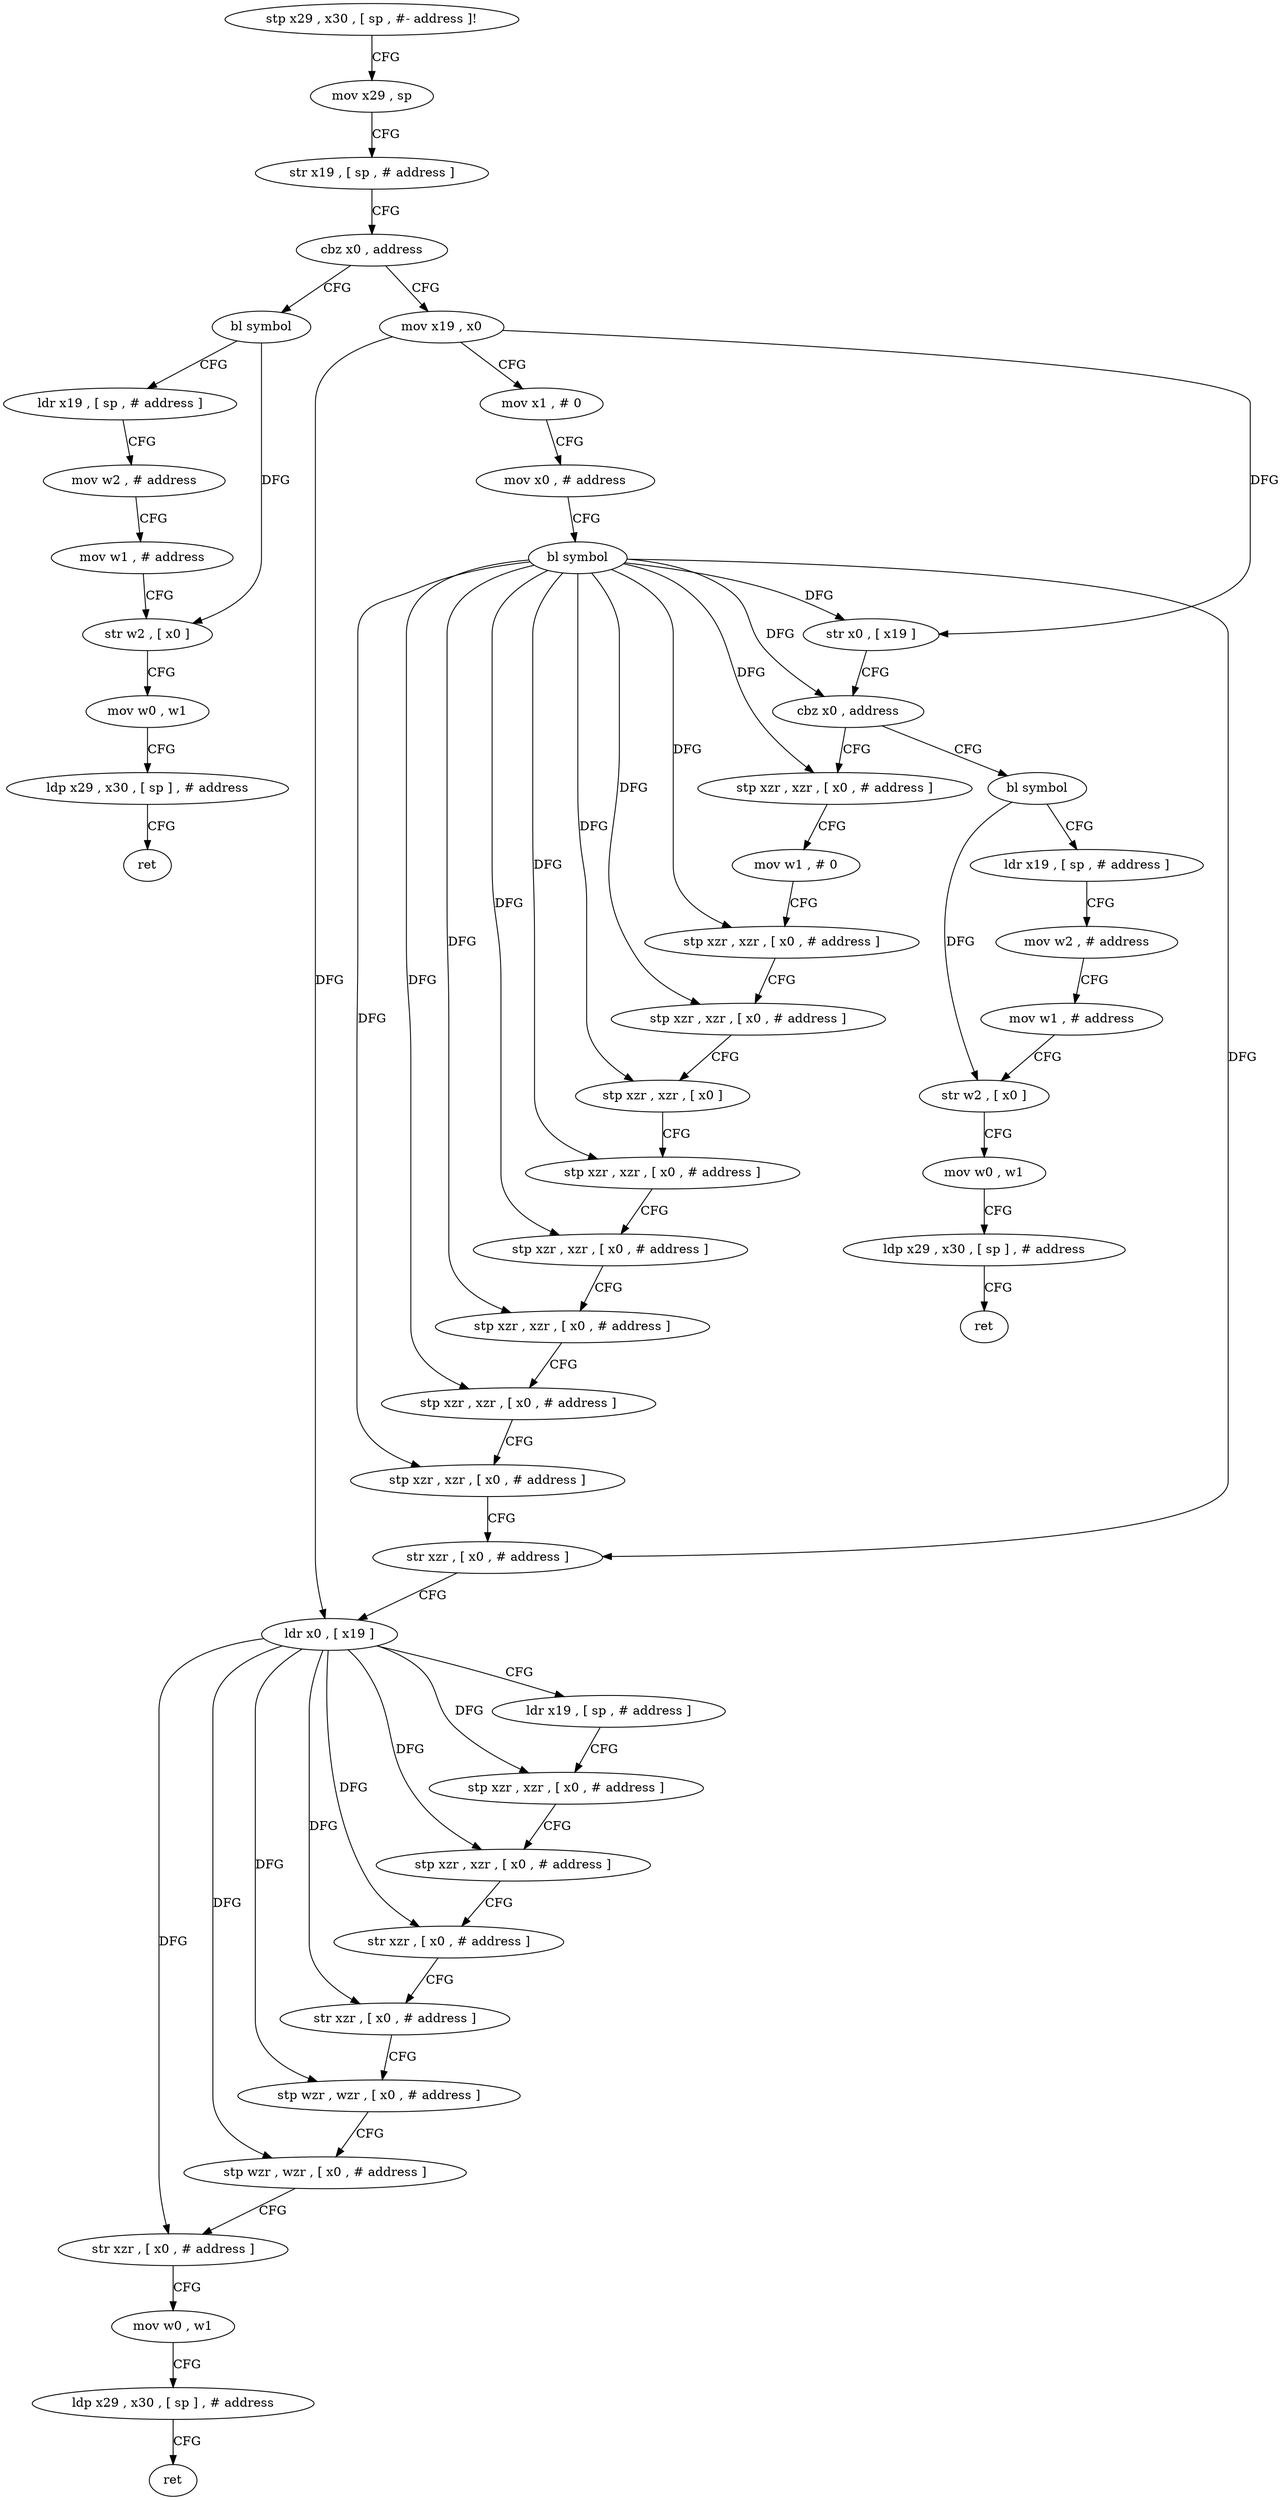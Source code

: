 digraph "func" {
"123984" [label = "stp x29 , x30 , [ sp , #- address ]!" ]
"123988" [label = "mov x29 , sp" ]
"123992" [label = "str x19 , [ sp , # address ]" ]
"123996" [label = "cbz x0 , address" ]
"124120" [label = "bl symbol" ]
"124000" [label = "mov x19 , x0" ]
"124124" [label = "ldr x19 , [ sp , # address ]" ]
"124128" [label = "mov w2 , # address" ]
"124132" [label = "mov w1 , # address" ]
"124136" [label = "str w2 , [ x0 ]" ]
"124140" [label = "mov w0 , w1" ]
"124144" [label = "ldp x29 , x30 , [ sp ] , # address" ]
"124148" [label = "ret" ]
"124004" [label = "mov x1 , # 0" ]
"124008" [label = "mov x0 , # address" ]
"124012" [label = "bl symbol" ]
"124016" [label = "str x0 , [ x19 ]" ]
"124020" [label = "cbz x0 , address" ]
"124152" [label = "bl symbol" ]
"124024" [label = "stp xzr , xzr , [ x0 , # address ]" ]
"124156" [label = "ldr x19 , [ sp , # address ]" ]
"124160" [label = "mov w2 , # address" ]
"124164" [label = "mov w1 , # address" ]
"124168" [label = "str w2 , [ x0 ]" ]
"124172" [label = "mov w0 , w1" ]
"124176" [label = "ldp x29 , x30 , [ sp ] , # address" ]
"124180" [label = "ret" ]
"124028" [label = "mov w1 , # 0" ]
"124032" [label = "stp xzr , xzr , [ x0 , # address ]" ]
"124036" [label = "stp xzr , xzr , [ x0 , # address ]" ]
"124040" [label = "stp xzr , xzr , [ x0 ]" ]
"124044" [label = "stp xzr , xzr , [ x0 , # address ]" ]
"124048" [label = "stp xzr , xzr , [ x0 , # address ]" ]
"124052" [label = "stp xzr , xzr , [ x0 , # address ]" ]
"124056" [label = "stp xzr , xzr , [ x0 , # address ]" ]
"124060" [label = "stp xzr , xzr , [ x0 , # address ]" ]
"124064" [label = "str xzr , [ x0 , # address ]" ]
"124068" [label = "ldr x0 , [ x19 ]" ]
"124072" [label = "ldr x19 , [ sp , # address ]" ]
"124076" [label = "stp xzr , xzr , [ x0 , # address ]" ]
"124080" [label = "stp xzr , xzr , [ x0 , # address ]" ]
"124084" [label = "str xzr , [ x0 , # address ]" ]
"124088" [label = "str xzr , [ x0 , # address ]" ]
"124092" [label = "stp wzr , wzr , [ x0 , # address ]" ]
"124096" [label = "stp wzr , wzr , [ x0 , # address ]" ]
"124100" [label = "str xzr , [ x0 , # address ]" ]
"124104" [label = "mov w0 , w1" ]
"124108" [label = "ldp x29 , x30 , [ sp ] , # address" ]
"124112" [label = "ret" ]
"123984" -> "123988" [ label = "CFG" ]
"123988" -> "123992" [ label = "CFG" ]
"123992" -> "123996" [ label = "CFG" ]
"123996" -> "124120" [ label = "CFG" ]
"123996" -> "124000" [ label = "CFG" ]
"124120" -> "124124" [ label = "CFG" ]
"124120" -> "124136" [ label = "DFG" ]
"124000" -> "124004" [ label = "CFG" ]
"124000" -> "124016" [ label = "DFG" ]
"124000" -> "124068" [ label = "DFG" ]
"124124" -> "124128" [ label = "CFG" ]
"124128" -> "124132" [ label = "CFG" ]
"124132" -> "124136" [ label = "CFG" ]
"124136" -> "124140" [ label = "CFG" ]
"124140" -> "124144" [ label = "CFG" ]
"124144" -> "124148" [ label = "CFG" ]
"124004" -> "124008" [ label = "CFG" ]
"124008" -> "124012" [ label = "CFG" ]
"124012" -> "124016" [ label = "DFG" ]
"124012" -> "124020" [ label = "DFG" ]
"124012" -> "124024" [ label = "DFG" ]
"124012" -> "124032" [ label = "DFG" ]
"124012" -> "124036" [ label = "DFG" ]
"124012" -> "124040" [ label = "DFG" ]
"124012" -> "124044" [ label = "DFG" ]
"124012" -> "124048" [ label = "DFG" ]
"124012" -> "124052" [ label = "DFG" ]
"124012" -> "124056" [ label = "DFG" ]
"124012" -> "124060" [ label = "DFG" ]
"124012" -> "124064" [ label = "DFG" ]
"124016" -> "124020" [ label = "CFG" ]
"124020" -> "124152" [ label = "CFG" ]
"124020" -> "124024" [ label = "CFG" ]
"124152" -> "124156" [ label = "CFG" ]
"124152" -> "124168" [ label = "DFG" ]
"124024" -> "124028" [ label = "CFG" ]
"124156" -> "124160" [ label = "CFG" ]
"124160" -> "124164" [ label = "CFG" ]
"124164" -> "124168" [ label = "CFG" ]
"124168" -> "124172" [ label = "CFG" ]
"124172" -> "124176" [ label = "CFG" ]
"124176" -> "124180" [ label = "CFG" ]
"124028" -> "124032" [ label = "CFG" ]
"124032" -> "124036" [ label = "CFG" ]
"124036" -> "124040" [ label = "CFG" ]
"124040" -> "124044" [ label = "CFG" ]
"124044" -> "124048" [ label = "CFG" ]
"124048" -> "124052" [ label = "CFG" ]
"124052" -> "124056" [ label = "CFG" ]
"124056" -> "124060" [ label = "CFG" ]
"124060" -> "124064" [ label = "CFG" ]
"124064" -> "124068" [ label = "CFG" ]
"124068" -> "124072" [ label = "CFG" ]
"124068" -> "124076" [ label = "DFG" ]
"124068" -> "124080" [ label = "DFG" ]
"124068" -> "124084" [ label = "DFG" ]
"124068" -> "124088" [ label = "DFG" ]
"124068" -> "124092" [ label = "DFG" ]
"124068" -> "124096" [ label = "DFG" ]
"124068" -> "124100" [ label = "DFG" ]
"124072" -> "124076" [ label = "CFG" ]
"124076" -> "124080" [ label = "CFG" ]
"124080" -> "124084" [ label = "CFG" ]
"124084" -> "124088" [ label = "CFG" ]
"124088" -> "124092" [ label = "CFG" ]
"124092" -> "124096" [ label = "CFG" ]
"124096" -> "124100" [ label = "CFG" ]
"124100" -> "124104" [ label = "CFG" ]
"124104" -> "124108" [ label = "CFG" ]
"124108" -> "124112" [ label = "CFG" ]
}
